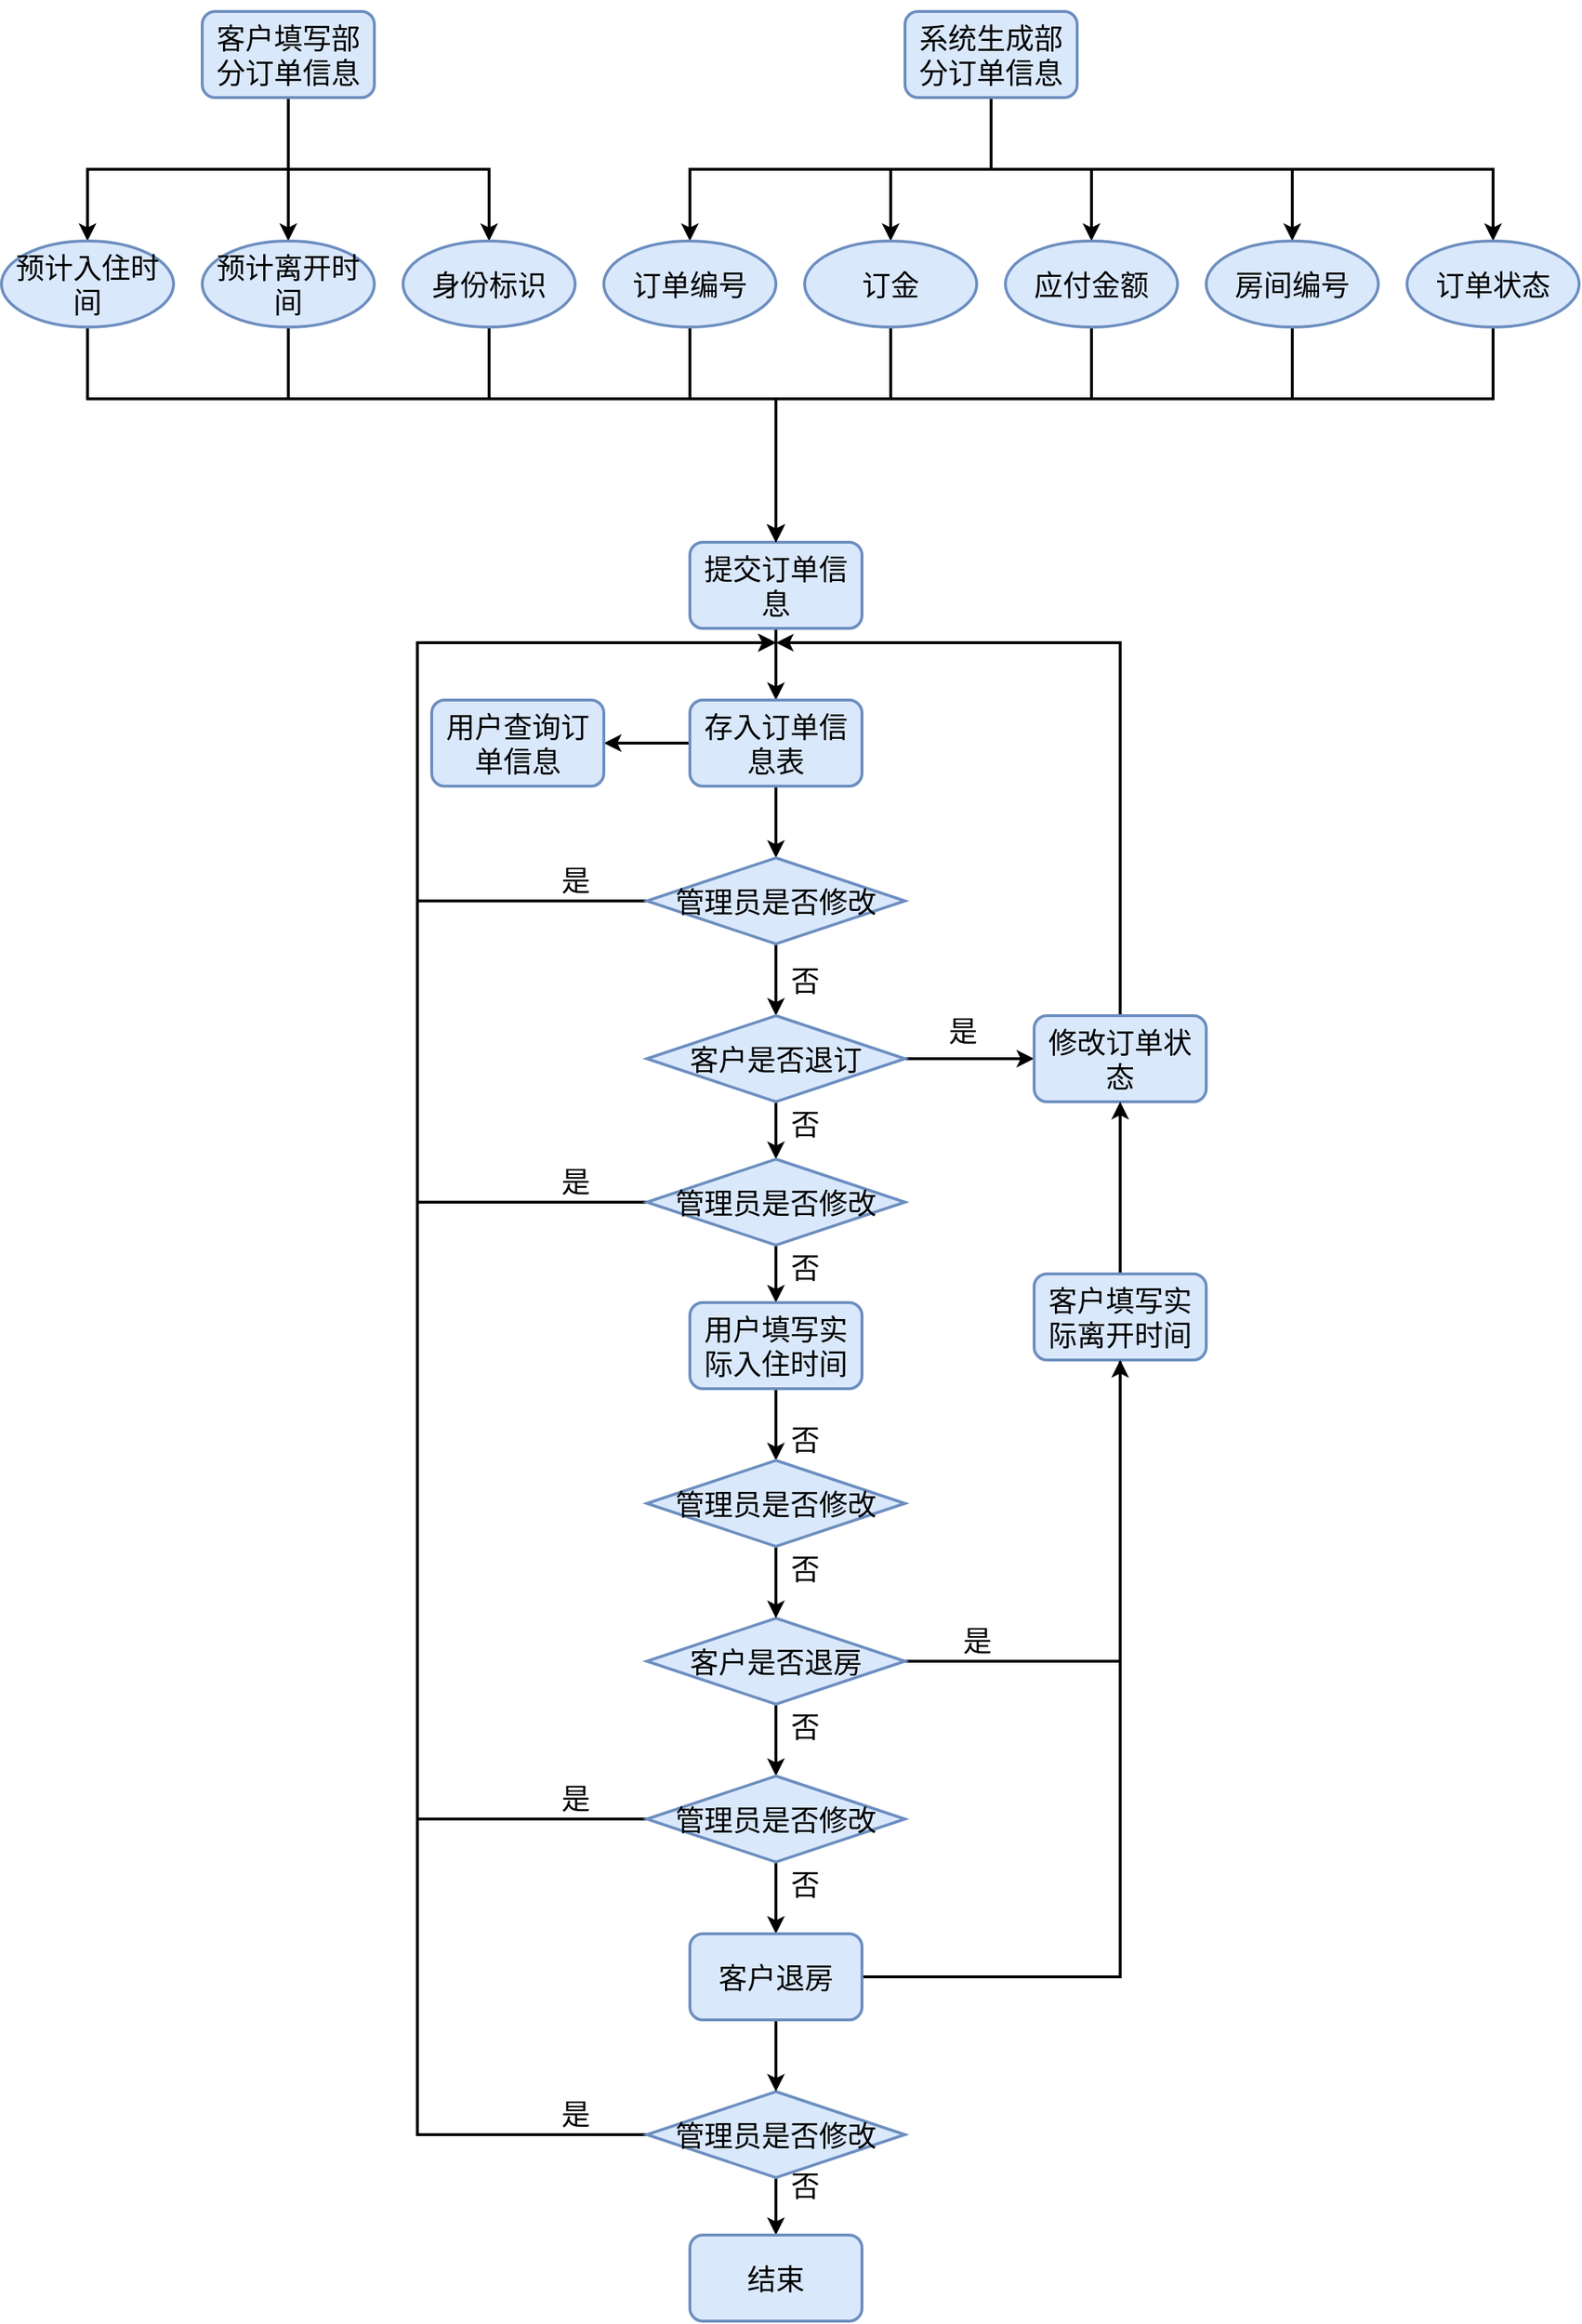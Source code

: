 <mxfile version="14.8.4" type="device"><diagram id="rwfaC8Y0ym5QBmdGNdBn" name="Page-1"><mxGraphModel dx="1422" dy="706" grid="1" gridSize="10" guides="1" tooltips="1" connect="1" arrows="1" fold="1" page="1" pageScale="1" pageWidth="2339" pageHeight="3300" math="0" shadow="0"><root><mxCell id="0"/><mxCell id="1" parent="0"/><mxCell id="a8YzkMoMjeqe5GHOEpse-1" style="edgeStyle=elbowEdgeStyle;rounded=0;orthogonalLoop=1;jettySize=auto;elbow=vertical;html=1;exitX=0.5;exitY=1;exitDx=0;exitDy=0;entryX=0.5;entryY=0;entryDx=0;entryDy=0;strokeWidth=2;fontSize=20;" parent="1" target="a8YzkMoMjeqe5GHOEpse-8" edge="1"><mxGeometry relative="1" as="geometry"><mxPoint x="480" y="110" as="sourcePoint"/></mxGeometry></mxCell><mxCell id="a8YzkMoMjeqe5GHOEpse-2" style="edgeStyle=elbowEdgeStyle;rounded=0;orthogonalLoop=1;jettySize=auto;elbow=vertical;html=1;exitX=0.5;exitY=1;exitDx=0;exitDy=0;entryX=0.5;entryY=0;entryDx=0;entryDy=0;strokeWidth=2;fontSize=20;" parent="1" target="a8YzkMoMjeqe5GHOEpse-6" edge="1"><mxGeometry relative="1" as="geometry"><mxPoint x="480" y="110" as="sourcePoint"/><Array as="points"><mxPoint x="430" y="220"/><mxPoint x="440" y="210"/></Array></mxGeometry></mxCell><mxCell id="a8YzkMoMjeqe5GHOEpse-3" style="edgeStyle=orthogonalEdgeStyle;rounded=0;orthogonalLoop=1;jettySize=auto;html=1;exitX=0.5;exitY=1;exitDx=0;exitDy=0;entryX=0.5;entryY=0;entryDx=0;entryDy=0;strokeWidth=2;" parent="1" source="a8YzkMoMjeqe5GHOEpse-4" target="a8YzkMoMjeqe5GHOEpse-10" edge="1"><mxGeometry relative="1" as="geometry"/></mxCell><mxCell id="a8YzkMoMjeqe5GHOEpse-4" value="客户填写部分订单信息" style="rounded=1;whiteSpace=wrap;html=1;fillColor=#dae8fc;strokeColor=#6c8ebf;strokeWidth=2;fontSize=20;" parent="1" vertex="1"><mxGeometry x="420" y="110" width="120" height="60" as="geometry"/></mxCell><mxCell id="a8YzkMoMjeqe5GHOEpse-5" style="edgeStyle=elbowEdgeStyle;rounded=0;orthogonalLoop=1;jettySize=auto;elbow=vertical;html=1;exitX=0.5;exitY=1;exitDx=0;exitDy=0;strokeWidth=2;fontSize=20;" parent="1" source="a8YzkMoMjeqe5GHOEpse-6" target="a8YzkMoMjeqe5GHOEpse-12" edge="1"><mxGeometry relative="1" as="geometry"><Array as="points"><mxPoint x="430" y="380"/></Array></mxGeometry></mxCell><mxCell id="a8YzkMoMjeqe5GHOEpse-6" value="&lt;font style=&quot;vertical-align: inherit ; font-size: 20px&quot;&gt;&lt;font style=&quot;vertical-align: inherit ; font-size: 20px&quot;&gt;&lt;font style=&quot;vertical-align: inherit ; font-size: 20px&quot;&gt;&lt;font style=&quot;vertical-align: inherit ; font-size: 20px&quot;&gt;预计入住时间&lt;/font&gt;&lt;/font&gt;&lt;/font&gt;&lt;/font&gt;" style="ellipse;whiteSpace=wrap;html=1;fontSize=20;strokeWidth=2;fillColor=#dae8fc;strokeColor=#6c8ebf;" parent="1" vertex="1"><mxGeometry x="280" y="270" width="120" height="60" as="geometry"/></mxCell><mxCell id="a8YzkMoMjeqe5GHOEpse-7" style="edgeStyle=elbowEdgeStyle;rounded=0;orthogonalLoop=1;jettySize=auto;elbow=vertical;html=1;exitX=0.5;exitY=1;exitDx=0;exitDy=0;entryX=0.5;entryY=0;entryDx=0;entryDy=0;strokeWidth=2;fontSize=20;" parent="1" source="a8YzkMoMjeqe5GHOEpse-8" target="a8YzkMoMjeqe5GHOEpse-12" edge="1"><mxGeometry relative="1" as="geometry"><Array as="points"><mxPoint x="550" y="380"/></Array></mxGeometry></mxCell><mxCell id="a8YzkMoMjeqe5GHOEpse-8" value="预计离开时间" style="ellipse;whiteSpace=wrap;html=1;fontSize=20;strokeWidth=2;fillColor=#dae8fc;strokeColor=#6c8ebf;" parent="1" vertex="1"><mxGeometry x="420" y="270" width="120" height="60" as="geometry"/></mxCell><mxCell id="a8YzkMoMjeqe5GHOEpse-9" style="edgeStyle=elbowEdgeStyle;rounded=0;orthogonalLoop=1;jettySize=auto;elbow=vertical;html=1;exitX=0.5;exitY=1;exitDx=0;exitDy=0;entryX=0.5;entryY=0;entryDx=0;entryDy=0;strokeWidth=2;fontSize=20;" parent="1" source="a8YzkMoMjeqe5GHOEpse-10" target="a8YzkMoMjeqe5GHOEpse-12" edge="1"><mxGeometry relative="1" as="geometry"><Array as="points"><mxPoint x="670" y="380"/></Array></mxGeometry></mxCell><mxCell id="a8YzkMoMjeqe5GHOEpse-10" value="&lt;font style=&quot;vertical-align: inherit; font-size: 20px;&quot;&gt;&lt;font style=&quot;vertical-align: inherit; font-size: 20px;&quot;&gt;身份标识&lt;/font&gt;&lt;/font&gt;" style="ellipse;whiteSpace=wrap;html=1;fontSize=20;strokeWidth=2;fillColor=#dae8fc;strokeColor=#6c8ebf;" parent="1" vertex="1"><mxGeometry x="560" y="270" width="120" height="60" as="geometry"/></mxCell><mxCell id="a8YzkMoMjeqe5GHOEpse-11" style="edgeStyle=elbowEdgeStyle;rounded=0;orthogonalLoop=1;jettySize=auto;elbow=vertical;html=1;exitX=0.5;exitY=1;exitDx=0;exitDy=0;strokeWidth=2;fontSize=20;" parent="1" source="a8YzkMoMjeqe5GHOEpse-12" edge="1"><mxGeometry relative="1" as="geometry"><mxPoint x="820" y="590" as="targetPoint"/></mxGeometry></mxCell><mxCell id="a8YzkMoMjeqe5GHOEpse-12" value="提交订单信息" style="rounded=1;whiteSpace=wrap;html=1;fillColor=#dae8fc;strokeColor=#6c8ebf;strokeWidth=2;fontSize=20;" parent="1" vertex="1"><mxGeometry x="760" y="480" width="120" height="60" as="geometry"/></mxCell><mxCell id="a8YzkMoMjeqe5GHOEpse-13" style="edgeStyle=elbowEdgeStyle;rounded=0;orthogonalLoop=1;jettySize=auto;elbow=vertical;html=1;exitX=0.5;exitY=1;exitDx=0;exitDy=0;entryX=0.5;entryY=0;entryDx=0;entryDy=0;strokeWidth=2;fontSize=20;" parent="1" target="a8YzkMoMjeqe5GHOEpse-16" edge="1"><mxGeometry relative="1" as="geometry"><mxPoint x="820" y="650" as="sourcePoint"/></mxGeometry></mxCell><mxCell id="a8YzkMoMjeqe5GHOEpse-14" style="edgeStyle=orthogonalEdgeStyle;rounded=0;orthogonalLoop=1;jettySize=auto;html=1;exitX=0.5;exitY=1;exitDx=0;exitDy=0;entryX=0.5;entryY=0;entryDx=0;entryDy=0;strokeWidth=2;" parent="1" source="a8YzkMoMjeqe5GHOEpse-16" target="a8YzkMoMjeqe5GHOEpse-37" edge="1"><mxGeometry relative="1" as="geometry"/></mxCell><mxCell id="a8YzkMoMjeqe5GHOEpse-15" style="edgeStyle=elbowEdgeStyle;rounded=0;orthogonalLoop=1;jettySize=auto;html=1;exitX=0;exitY=0.5;exitDx=0;exitDy=0;fontSize=20;strokeWidth=2;" parent="1" source="a8YzkMoMjeqe5GHOEpse-16" edge="1"><mxGeometry relative="1" as="geometry"><mxPoint x="820" y="550" as="targetPoint"/><Array as="points"><mxPoint x="570" y="640"/></Array></mxGeometry></mxCell><mxCell id="a8YzkMoMjeqe5GHOEpse-16" value="管理员是否修改" style="rhombus;whiteSpace=wrap;html=1;fillColor=#dae8fc;strokeColor=#6c8ebf;strokeWidth=2;fontSize=20;" parent="1" vertex="1"><mxGeometry x="730" y="700" width="180" height="60" as="geometry"/></mxCell><mxCell id="a8YzkMoMjeqe5GHOEpse-17" value="是" style="text;html=1;align=center;verticalAlign=middle;resizable=0;points=[];autosize=1;strokeColor=none;strokeWidth=2;fontSize=20;" parent="1" vertex="1"><mxGeometry x="660" y="700" width="40" height="30" as="geometry"/></mxCell><mxCell id="a8YzkMoMjeqe5GHOEpse-18" value="否" style="text;html=1;align=center;verticalAlign=middle;resizable=0;points=[];autosize=1;strokeColor=none;fontSize=20;" parent="1" vertex="1"><mxGeometry x="820" y="770" width="40" height="30" as="geometry"/></mxCell><mxCell id="a8YzkMoMjeqe5GHOEpse-19" style="edgeStyle=orthogonalEdgeStyle;rounded=0;orthogonalLoop=1;jettySize=auto;html=1;exitX=0.5;exitY=1;exitDx=0;exitDy=0;strokeWidth=2;" parent="1" source="a8YzkMoMjeqe5GHOEpse-24" target="a8YzkMoMjeqe5GHOEpse-26" edge="1"><mxGeometry relative="1" as="geometry"/></mxCell><mxCell id="a8YzkMoMjeqe5GHOEpse-20" style="edgeStyle=orthogonalEdgeStyle;rounded=0;orthogonalLoop=1;jettySize=auto;html=1;exitX=0.5;exitY=1;exitDx=0;exitDy=0;strokeWidth=2;" parent="1" source="a8YzkMoMjeqe5GHOEpse-24" target="a8YzkMoMjeqe5GHOEpse-30" edge="1"><mxGeometry relative="1" as="geometry"/></mxCell><mxCell id="a8YzkMoMjeqe5GHOEpse-21" style="edgeStyle=orthogonalEdgeStyle;rounded=0;orthogonalLoop=1;jettySize=auto;html=1;exitX=0.5;exitY=1;exitDx=0;exitDy=0;strokeWidth=2;" parent="1" source="a8YzkMoMjeqe5GHOEpse-24" target="a8YzkMoMjeqe5GHOEpse-28" edge="1"><mxGeometry relative="1" as="geometry"/></mxCell><mxCell id="a8YzkMoMjeqe5GHOEpse-22" style="edgeStyle=orthogonalEdgeStyle;rounded=0;orthogonalLoop=1;jettySize=auto;html=1;exitX=0.5;exitY=1;exitDx=0;exitDy=0;strokeWidth=2;" parent="1" source="a8YzkMoMjeqe5GHOEpse-24" target="a8YzkMoMjeqe5GHOEpse-32" edge="1"><mxGeometry relative="1" as="geometry"/></mxCell><mxCell id="a8YzkMoMjeqe5GHOEpse-23" style="edgeStyle=orthogonalEdgeStyle;rounded=0;orthogonalLoop=1;jettySize=auto;html=1;exitX=0.5;exitY=1;exitDx=0;exitDy=0;entryX=0.5;entryY=0;entryDx=0;entryDy=0;strokeWidth=2;" parent="1" source="a8YzkMoMjeqe5GHOEpse-24" target="a8YzkMoMjeqe5GHOEpse-34" edge="1"><mxGeometry relative="1" as="geometry"/></mxCell><mxCell id="a8YzkMoMjeqe5GHOEpse-24" value="系统生成部分订单信息" style="rounded=1;whiteSpace=wrap;html=1;fillColor=#dae8fc;strokeColor=#6c8ebf;strokeWidth=2;fontSize=20;" parent="1" vertex="1"><mxGeometry x="910" y="110" width="120" height="60" as="geometry"/></mxCell><mxCell id="a8YzkMoMjeqe5GHOEpse-25" style="edgeStyle=orthogonalEdgeStyle;rounded=0;orthogonalLoop=1;jettySize=auto;html=1;exitX=0.5;exitY=1;exitDx=0;exitDy=0;entryX=0.5;entryY=0;entryDx=0;entryDy=0;strokeWidth=2;" parent="1" source="a8YzkMoMjeqe5GHOEpse-26" target="a8YzkMoMjeqe5GHOEpse-12" edge="1"><mxGeometry relative="1" as="geometry"><Array as="points"><mxPoint x="760" y="380"/><mxPoint x="820" y="380"/></Array></mxGeometry></mxCell><mxCell id="a8YzkMoMjeqe5GHOEpse-26" value="订单编号" style="ellipse;whiteSpace=wrap;html=1;fontSize=20;strokeWidth=2;fillColor=#dae8fc;strokeColor=#6c8ebf;" parent="1" vertex="1"><mxGeometry x="700" y="270" width="120" height="60" as="geometry"/></mxCell><mxCell id="a8YzkMoMjeqe5GHOEpse-27" style="edgeStyle=orthogonalEdgeStyle;rounded=0;orthogonalLoop=1;jettySize=auto;html=1;exitX=0.5;exitY=1;exitDx=0;exitDy=0;strokeWidth=2;" parent="1" source="a8YzkMoMjeqe5GHOEpse-28" edge="1"><mxGeometry relative="1" as="geometry"><mxPoint x="820" y="480" as="targetPoint"/><Array as="points"><mxPoint x="900" y="380"/><mxPoint x="820" y="380"/></Array></mxGeometry></mxCell><mxCell id="a8YzkMoMjeqe5GHOEpse-28" value="&lt;font style=&quot;vertical-align: inherit ; font-size: 20px&quot;&gt;&lt;font style=&quot;vertical-align: inherit ; font-size: 20px&quot;&gt;订金&lt;/font&gt;&lt;/font&gt;" style="ellipse;whiteSpace=wrap;html=1;fontSize=20;strokeWidth=2;fillColor=#dae8fc;strokeColor=#6c8ebf;" parent="1" vertex="1"><mxGeometry x="840" y="270" width="120" height="60" as="geometry"/></mxCell><mxCell id="a8YzkMoMjeqe5GHOEpse-29" style="edgeStyle=orthogonalEdgeStyle;rounded=0;orthogonalLoop=1;jettySize=auto;html=1;exitX=0.5;exitY=1;exitDx=0;exitDy=0;strokeWidth=2;" parent="1" source="a8YzkMoMjeqe5GHOEpse-30" edge="1"><mxGeometry relative="1" as="geometry"><mxPoint x="820" y="480" as="targetPoint"/><Array as="points"><mxPoint x="1040" y="380"/><mxPoint x="820" y="380"/></Array></mxGeometry></mxCell><mxCell id="a8YzkMoMjeqe5GHOEpse-30" value="&lt;font style=&quot;vertical-align: inherit ; font-size: 20px&quot;&gt;&lt;font style=&quot;vertical-align: inherit ; font-size: 20px&quot;&gt;应付金额&lt;/font&gt;&lt;/font&gt;" style="ellipse;whiteSpace=wrap;html=1;fontSize=20;strokeWidth=2;fillColor=#dae8fc;strokeColor=#6c8ebf;" parent="1" vertex="1"><mxGeometry x="980" y="270" width="120" height="60" as="geometry"/></mxCell><mxCell id="a8YzkMoMjeqe5GHOEpse-31" style="edgeStyle=orthogonalEdgeStyle;rounded=0;orthogonalLoop=1;jettySize=auto;html=1;exitX=0.5;exitY=1;exitDx=0;exitDy=0;strokeWidth=2;" parent="1" source="a8YzkMoMjeqe5GHOEpse-32" edge="1"><mxGeometry relative="1" as="geometry"><mxPoint x="820" y="480" as="targetPoint"/><Array as="points"><mxPoint x="1180" y="380"/><mxPoint x="820" y="380"/></Array></mxGeometry></mxCell><mxCell id="a8YzkMoMjeqe5GHOEpse-32" value="&lt;font style=&quot;vertical-align: inherit ; font-size: 20px&quot;&gt;&lt;font style=&quot;vertical-align: inherit ; font-size: 20px&quot;&gt;房间编号&lt;/font&gt;&lt;/font&gt;" style="ellipse;whiteSpace=wrap;html=1;fontSize=20;strokeWidth=2;fillColor=#dae8fc;strokeColor=#6c8ebf;" parent="1" vertex="1"><mxGeometry x="1120" y="270" width="120" height="60" as="geometry"/></mxCell><mxCell id="a8YzkMoMjeqe5GHOEpse-33" style="edgeStyle=orthogonalEdgeStyle;rounded=0;orthogonalLoop=1;jettySize=auto;html=1;exitX=0.5;exitY=1;exitDx=0;exitDy=0;strokeWidth=2;" parent="1" source="a8YzkMoMjeqe5GHOEpse-34" edge="1"><mxGeometry relative="1" as="geometry"><mxPoint x="820" y="480" as="targetPoint"/><Array as="points"><mxPoint x="1320" y="380"/><mxPoint x="820" y="380"/></Array></mxGeometry></mxCell><mxCell id="a8YzkMoMjeqe5GHOEpse-34" value="&lt;font style=&quot;vertical-align: inherit ; font-size: 20px&quot;&gt;&lt;font style=&quot;vertical-align: inherit ; font-size: 20px&quot;&gt;订单状态&lt;/font&gt;&lt;/font&gt;" style="ellipse;whiteSpace=wrap;html=1;fontSize=20;strokeWidth=2;fillColor=#dae8fc;strokeColor=#6c8ebf;" parent="1" vertex="1"><mxGeometry x="1260" y="270" width="120" height="60" as="geometry"/></mxCell><mxCell id="a8YzkMoMjeqe5GHOEpse-35" style="edgeStyle=orthogonalEdgeStyle;rounded=0;orthogonalLoop=1;jettySize=auto;html=1;exitX=1;exitY=0.5;exitDx=0;exitDy=0;entryX=0;entryY=0.5;entryDx=0;entryDy=0;strokeWidth=2;" parent="1" source="a8YzkMoMjeqe5GHOEpse-37" target="a8YzkMoMjeqe5GHOEpse-40" edge="1"><mxGeometry relative="1" as="geometry"/></mxCell><mxCell id="a8YzkMoMjeqe5GHOEpse-36" style="edgeStyle=elbowEdgeStyle;rounded=0;orthogonalLoop=1;jettySize=auto;html=1;exitX=0.5;exitY=1;exitDx=0;exitDy=0;entryX=0.5;entryY=0;entryDx=0;entryDy=0;fontSize=20;strokeWidth=2;" parent="1" source="a8YzkMoMjeqe5GHOEpse-37" target="a8YzkMoMjeqe5GHOEpse-44" edge="1"><mxGeometry relative="1" as="geometry"/></mxCell><mxCell id="a8YzkMoMjeqe5GHOEpse-37" value="客户是否退订" style="rhombus;whiteSpace=wrap;html=1;fillColor=#dae8fc;strokeColor=#6c8ebf;strokeWidth=2;fontSize=20;" parent="1" vertex="1"><mxGeometry x="730" y="810" width="180" height="60" as="geometry"/></mxCell><mxCell id="FE0vKDHYhfcBT-XDje4h-2" style="edgeStyle=elbowEdgeStyle;rounded=0;orthogonalLoop=1;jettySize=auto;html=1;exitX=0;exitY=0.5;exitDx=0;exitDy=0;entryX=1;entryY=0.5;entryDx=0;entryDy=0;fontSize=20;strokeWidth=2;" parent="1" source="a8YzkMoMjeqe5GHOEpse-38" target="FE0vKDHYhfcBT-XDje4h-1" edge="1"><mxGeometry relative="1" as="geometry"/></mxCell><mxCell id="a8YzkMoMjeqe5GHOEpse-38" value="存入订单信息表" style="rounded=1;whiteSpace=wrap;html=1;fillColor=#dae8fc;strokeColor=#6c8ebf;strokeWidth=2;fontSize=20;" parent="1" vertex="1"><mxGeometry x="760" y="590" width="120" height="60" as="geometry"/></mxCell><mxCell id="a8YzkMoMjeqe5GHOEpse-39" style="edgeStyle=elbowEdgeStyle;rounded=0;orthogonalLoop=1;jettySize=auto;html=1;exitX=0.5;exitY=0;exitDx=0;exitDy=0;strokeWidth=2;" parent="1" source="a8YzkMoMjeqe5GHOEpse-40" edge="1"><mxGeometry relative="1" as="geometry"><mxPoint x="820" y="550" as="targetPoint"/><Array as="points"><mxPoint x="1060" y="750"/></Array></mxGeometry></mxCell><mxCell id="a8YzkMoMjeqe5GHOEpse-40" value="修改订单状态" style="rounded=1;whiteSpace=wrap;html=1;fillColor=#dae8fc;strokeColor=#6c8ebf;strokeWidth=2;fontSize=20;" parent="1" vertex="1"><mxGeometry x="1000" y="810" width="120" height="60" as="geometry"/></mxCell><mxCell id="a8YzkMoMjeqe5GHOEpse-41" value="是" style="text;html=1;align=center;verticalAlign=middle;resizable=0;points=[];autosize=1;strokeColor=none;fontSize=20;" parent="1" vertex="1"><mxGeometry x="930" y="805" width="40" height="30" as="geometry"/></mxCell><mxCell id="a8YzkMoMjeqe5GHOEpse-42" style="edgeStyle=elbowEdgeStyle;rounded=0;orthogonalLoop=1;jettySize=auto;html=1;exitX=0;exitY=0.5;exitDx=0;exitDy=0;fontSize=20;strokeWidth=2;" parent="1" source="a8YzkMoMjeqe5GHOEpse-44" edge="1"><mxGeometry relative="1" as="geometry"><mxPoint x="820" y="550" as="targetPoint"/><Array as="points"><mxPoint x="570" y="750"/></Array></mxGeometry></mxCell><mxCell id="a8YzkMoMjeqe5GHOEpse-43" style="edgeStyle=elbowEdgeStyle;rounded=0;orthogonalLoop=1;jettySize=auto;html=1;exitX=0.5;exitY=1;exitDx=0;exitDy=0;entryX=0.5;entryY=0;entryDx=0;entryDy=0;fontSize=20;strokeWidth=2;" parent="1" source="a8YzkMoMjeqe5GHOEpse-44" target="a8YzkMoMjeqe5GHOEpse-59" edge="1"><mxGeometry relative="1" as="geometry"/></mxCell><mxCell id="a8YzkMoMjeqe5GHOEpse-44" value="&lt;span&gt;管理员是否修改&lt;/span&gt;" style="rhombus;whiteSpace=wrap;html=1;fillColor=#dae8fc;strokeColor=#6c8ebf;strokeWidth=2;fontSize=20;" parent="1" vertex="1"><mxGeometry x="730" y="910" width="180" height="60" as="geometry"/></mxCell><mxCell id="a8YzkMoMjeqe5GHOEpse-45" value="是" style="text;html=1;align=center;verticalAlign=middle;resizable=0;points=[];autosize=1;strokeColor=none;fontSize=20;" parent="1" vertex="1"><mxGeometry x="660" y="910" width="40" height="30" as="geometry"/></mxCell><mxCell id="a8YzkMoMjeqe5GHOEpse-46" style="edgeStyle=elbowEdgeStyle;rounded=0;orthogonalLoop=1;jettySize=auto;html=1;exitX=1;exitY=0.5;exitDx=0;exitDy=0;entryX=0.5;entryY=1;entryDx=0;entryDy=0;fontSize=20;strokeWidth=2;" parent="1" source="a8YzkMoMjeqe5GHOEpse-48" target="a8YzkMoMjeqe5GHOEpse-40" edge="1"><mxGeometry relative="1" as="geometry"><Array as="points"><mxPoint x="1060" y="960"/></Array></mxGeometry></mxCell><mxCell id="a8YzkMoMjeqe5GHOEpse-47" style="edgeStyle=elbowEdgeStyle;rounded=0;orthogonalLoop=1;jettySize=auto;html=1;exitX=0.5;exitY=1;exitDx=0;exitDy=0;fontSize=20;strokeWidth=2;" parent="1" source="a8YzkMoMjeqe5GHOEpse-48" target="a8YzkMoMjeqe5GHOEpse-52" edge="1"><mxGeometry relative="1" as="geometry"/></mxCell><mxCell id="a8YzkMoMjeqe5GHOEpse-48" value="客户是否退房" style="rhombus;whiteSpace=wrap;html=1;fillColor=#dae8fc;strokeColor=#6c8ebf;strokeWidth=2;fontSize=20;" parent="1" vertex="1"><mxGeometry x="730" y="1230" width="180" height="60" as="geometry"/></mxCell><mxCell id="a8YzkMoMjeqe5GHOEpse-49" value="是" style="text;html=1;align=center;verticalAlign=middle;resizable=0;points=[];autosize=1;strokeColor=none;fontSize=20;" parent="1" vertex="1"><mxGeometry x="940" y="1230" width="40" height="30" as="geometry"/></mxCell><mxCell id="a8YzkMoMjeqe5GHOEpse-50" style="edgeStyle=elbowEdgeStyle;rounded=0;orthogonalLoop=1;jettySize=auto;html=1;exitX=0;exitY=0.5;exitDx=0;exitDy=0;fontSize=20;strokeWidth=2;" parent="1" source="a8YzkMoMjeqe5GHOEpse-52" edge="1"><mxGeometry relative="1" as="geometry"><mxPoint x="820" y="550" as="targetPoint"/><Array as="points"><mxPoint x="570" y="840"/></Array></mxGeometry></mxCell><mxCell id="a8YzkMoMjeqe5GHOEpse-51" style="edgeStyle=elbowEdgeStyle;rounded=0;orthogonalLoop=1;jettySize=auto;html=1;exitX=0.5;exitY=1;exitDx=0;exitDy=0;entryX=0.5;entryY=0;entryDx=0;entryDy=0;fontSize=20;strokeWidth=2;" parent="1" source="a8YzkMoMjeqe5GHOEpse-52" target="a8YzkMoMjeqe5GHOEpse-73" edge="1"><mxGeometry relative="1" as="geometry"/></mxCell><mxCell id="a8YzkMoMjeqe5GHOEpse-52" value="&lt;span&gt;管理员是否修改&lt;/span&gt;" style="rhombus;whiteSpace=wrap;html=1;fillColor=#dae8fc;strokeColor=#6c8ebf;strokeWidth=2;fontSize=20;" parent="1" vertex="1"><mxGeometry x="730" y="1340" width="180" height="60" as="geometry"/></mxCell><mxCell id="a8YzkMoMjeqe5GHOEpse-53" value="是" style="text;html=1;align=center;verticalAlign=middle;resizable=0;points=[];autosize=1;strokeColor=none;fontSize=20;" parent="1" vertex="1"><mxGeometry x="660" y="1340" width="40" height="30" as="geometry"/></mxCell><mxCell id="a8YzkMoMjeqe5GHOEpse-54" value="否" style="text;html=1;align=center;verticalAlign=middle;resizable=0;points=[];autosize=1;strokeColor=none;fontSize=20;" parent="1" vertex="1"><mxGeometry x="820" y="870" width="40" height="30" as="geometry"/></mxCell><mxCell id="a8YzkMoMjeqe5GHOEpse-55" value="否" style="text;html=1;align=center;verticalAlign=middle;resizable=0;points=[];autosize=1;strokeColor=none;fontSize=20;" parent="1" vertex="1"><mxGeometry x="820" y="970" width="40" height="30" as="geometry"/></mxCell><mxCell id="a8YzkMoMjeqe5GHOEpse-56" value="否" style="text;html=1;align=center;verticalAlign=middle;resizable=0;points=[];autosize=1;strokeColor=none;fontSize=20;" parent="1" vertex="1"><mxGeometry x="820" y="1290" width="40" height="30" as="geometry"/></mxCell><mxCell id="a8YzkMoMjeqe5GHOEpse-57" value="否" style="text;html=1;align=center;verticalAlign=middle;resizable=0;points=[];autosize=1;strokeColor=none;fontSize=20;" parent="1" vertex="1"><mxGeometry x="820" y="1400" width="40" height="30" as="geometry"/></mxCell><mxCell id="a8YzkMoMjeqe5GHOEpse-58" style="edgeStyle=elbowEdgeStyle;rounded=0;orthogonalLoop=1;jettySize=auto;html=1;exitX=0.5;exitY=1;exitDx=0;exitDy=0;fontSize=20;strokeWidth=2;" parent="1" source="a8YzkMoMjeqe5GHOEpse-59" target="a8YzkMoMjeqe5GHOEpse-62" edge="1"><mxGeometry relative="1" as="geometry"/></mxCell><mxCell id="a8YzkMoMjeqe5GHOEpse-59" value="用户填写实际入住时间" style="rounded=1;whiteSpace=wrap;html=1;fillColor=#dae8fc;strokeColor=#6c8ebf;strokeWidth=2;fontSize=20;" parent="1" vertex="1"><mxGeometry x="760" y="1010" width="120" height="60" as="geometry"/></mxCell><mxCell id="a8YzkMoMjeqe5GHOEpse-60" value="客户填写实际离开时间" style="rounded=1;whiteSpace=wrap;html=1;fillColor=#dae8fc;strokeColor=#6c8ebf;strokeWidth=2;fontSize=20;" parent="1" vertex="1"><mxGeometry x="1000" y="990" width="120" height="60" as="geometry"/></mxCell><mxCell id="a8YzkMoMjeqe5GHOEpse-61" style="edgeStyle=elbowEdgeStyle;rounded=0;orthogonalLoop=1;jettySize=auto;html=1;exitX=0.5;exitY=1;exitDx=0;exitDy=0;entryX=0.5;entryY=0;entryDx=0;entryDy=0;fontSize=20;strokeWidth=2;" parent="1" source="a8YzkMoMjeqe5GHOEpse-62" target="a8YzkMoMjeqe5GHOEpse-48" edge="1"><mxGeometry relative="1" as="geometry"/></mxCell><mxCell id="a8YzkMoMjeqe5GHOEpse-62" value="管理员是否修改" style="rhombus;whiteSpace=wrap;html=1;fillColor=#dae8fc;strokeColor=#6c8ebf;strokeWidth=2;fontSize=20;" parent="1" vertex="1"><mxGeometry x="730" y="1120" width="180" height="60" as="geometry"/></mxCell><mxCell id="a8YzkMoMjeqe5GHOEpse-63" style="edgeStyle=elbowEdgeStyle;rounded=0;orthogonalLoop=1;jettySize=auto;html=1;exitX=0.5;exitY=1;exitDx=0;exitDy=0;entryX=0.5;entryY=0;entryDx=0;entryDy=0;fontSize=20;strokeWidth=2;" parent="1" source="a8YzkMoMjeqe5GHOEpse-65" target="a8YzkMoMjeqe5GHOEpse-68" edge="1"><mxGeometry relative="1" as="geometry"/></mxCell><mxCell id="a8YzkMoMjeqe5GHOEpse-64" style="edgeStyle=elbowEdgeStyle;rounded=0;orthogonalLoop=1;jettySize=auto;html=1;exitX=0;exitY=0.5;exitDx=0;exitDy=0;fontSize=20;strokeWidth=2;" parent="1" source="a8YzkMoMjeqe5GHOEpse-65" edge="1"><mxGeometry relative="1" as="geometry"><mxPoint x="820" y="550" as="targetPoint"/><Array as="points"><mxPoint x="570" y="1060"/></Array></mxGeometry></mxCell><mxCell id="a8YzkMoMjeqe5GHOEpse-65" value="&lt;span&gt;管理员是否修改&lt;/span&gt;" style="rhombus;whiteSpace=wrap;html=1;fillColor=#dae8fc;strokeColor=#6c8ebf;strokeWidth=2;fontSize=20;" parent="1" vertex="1"><mxGeometry x="730" y="1560" width="180" height="60" as="geometry"/></mxCell><mxCell id="a8YzkMoMjeqe5GHOEpse-66" value="否" style="text;html=1;align=center;verticalAlign=middle;resizable=0;points=[];autosize=1;strokeColor=none;fontSize=20;" parent="1" vertex="1"><mxGeometry x="820" y="1090" width="40" height="30" as="geometry"/></mxCell><mxCell id="a8YzkMoMjeqe5GHOEpse-67" value="否" style="text;html=1;align=center;verticalAlign=middle;resizable=0;points=[];autosize=1;strokeColor=none;fontSize=20;" parent="1" vertex="1"><mxGeometry x="820" y="1180" width="40" height="30" as="geometry"/></mxCell><mxCell id="a8YzkMoMjeqe5GHOEpse-68" value="结束" style="rounded=1;whiteSpace=wrap;html=1;fillColor=#dae8fc;strokeColor=#6c8ebf;strokeWidth=2;fontSize=20;" parent="1" vertex="1"><mxGeometry x="760" y="1660" width="120" height="60" as="geometry"/></mxCell><mxCell id="a8YzkMoMjeqe5GHOEpse-69" value="否" style="text;html=1;align=center;verticalAlign=middle;resizable=0;points=[];autosize=1;strokeColor=none;fontSize=20;" parent="1" vertex="1"><mxGeometry x="820" y="1610" width="40" height="30" as="geometry"/></mxCell><mxCell id="a8YzkMoMjeqe5GHOEpse-70" value="是" style="text;html=1;align=center;verticalAlign=middle;resizable=0;points=[];autosize=1;strokeColor=none;fontSize=20;" parent="1" vertex="1"><mxGeometry x="660" y="1560" width="40" height="30" as="geometry"/></mxCell><mxCell id="a8YzkMoMjeqe5GHOEpse-71" style="edgeStyle=elbowEdgeStyle;rounded=0;orthogonalLoop=1;jettySize=auto;html=1;exitX=0.5;exitY=1;exitDx=0;exitDy=0;fontSize=20;strokeWidth=2;" parent="1" source="a8YzkMoMjeqe5GHOEpse-73" target="a8YzkMoMjeqe5GHOEpse-65" edge="1"><mxGeometry relative="1" as="geometry"/></mxCell><mxCell id="a8YzkMoMjeqe5GHOEpse-72" style="edgeStyle=elbowEdgeStyle;rounded=0;orthogonalLoop=1;jettySize=auto;html=1;exitX=1;exitY=0.5;exitDx=0;exitDy=0;entryX=0.5;entryY=1;entryDx=0;entryDy=0;fontSize=20;strokeWidth=2;" parent="1" source="a8YzkMoMjeqe5GHOEpse-73" target="a8YzkMoMjeqe5GHOEpse-60" edge="1"><mxGeometry relative="1" as="geometry"><Array as="points"><mxPoint x="1060" y="1280"/></Array></mxGeometry></mxCell><mxCell id="a8YzkMoMjeqe5GHOEpse-73" value="客户退房" style="rounded=1;whiteSpace=wrap;html=1;fillColor=#dae8fc;strokeColor=#6c8ebf;strokeWidth=2;fontSize=20;" parent="1" vertex="1"><mxGeometry x="760" y="1450" width="120" height="60" as="geometry"/></mxCell><mxCell id="FE0vKDHYhfcBT-XDje4h-1" value="用户查询订单信息" style="rounded=1;whiteSpace=wrap;html=1;fillColor=#dae8fc;strokeColor=#6c8ebf;strokeWidth=2;fontSize=20;" parent="1" vertex="1"><mxGeometry x="580" y="590" width="120" height="60" as="geometry"/></mxCell></root></mxGraphModel></diagram></mxfile>